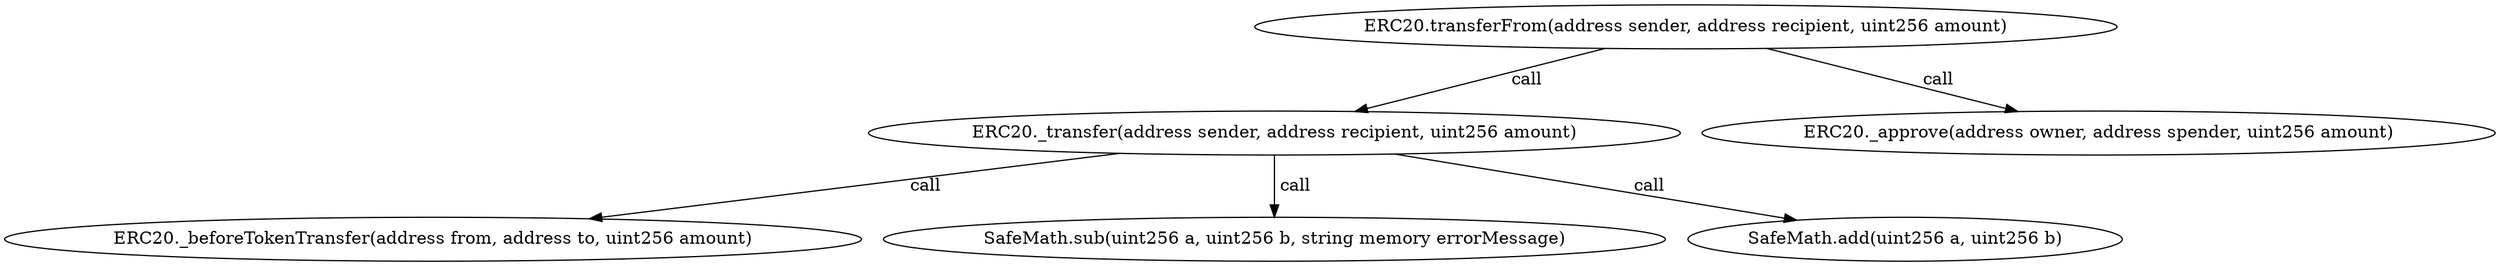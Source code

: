 digraph "" {
	graph [bb="0,0,1709.4,213.6"];
	node [label="\N"];
	"ERC20.transferFrom(address sender, address recipient, uint256 amount)"	 [height=0.5,
		pos="1154.8,195.6",
		width=8.0833];
	"ERC20._transfer(address sender, address recipient, uint256 amount)"	 [height=0.5,
		pos="872.75,106.8",
		width=7.6362];
	"ERC20.transferFrom(address sender, address recipient, uint256 amount)" -> "ERC20._transfer(address sender, address recipient, uint256 amount)" [key=call,
	label=" call",
	lp="1051.6,151.2",
	pos="e,929.04,124.53 1098.4,177.84 1052.3,163.35 987.26,142.86 938.81,127.6"];
"ERC20._approve(address owner, address spender, uint256 amount)" [height=0.5,
	pos="1437.8,106.8",
	width=7.5471];
"ERC20.transferFrom(address sender, address recipient, uint256 amount)" -> "ERC20._approve(address owner, address spender, uint256 amount)" [key=call,
label=" call",
lp="1333.6,151.2",
pos="e,1381.3,124.53 1211.3,177.84 1257.5,163.35 1322.8,142.86 1371.5,127.6"];
"ERC20._beforeTokenTransfer(address from, address to, uint256 amount)" [height=0.5,
pos="294.75,18",
width=8.1875];
"ERC20._transfer(address sender, address recipient, uint256 amount)" -> "ERC20._beforeTokenTransfer(address from, address to, uint256 amount)" [key=call,
label=" call",
lp="647.61,62.4",
pos="e,403.73,34.743 764.71,90.202 664.95,74.874 517.04,52.15 413.88,36.303"];
"SafeMath.sub(uint256 a, uint256 b, string memory errorMessage)" [height=0.5,
pos="872.75,18",
width=7.3612];
"ERC20._transfer(address sender, address recipient, uint256 amount)" -> "SafeMath.sub(uint256 a, uint256 b, string memory errorMessage)" [key=call,
label=" call",
lp="884.61,62.4",
pos="e,872.75,36.072 872.75,88.401 872.75,76.295 872.75,60.208 872.75,46.467"];
"SafeMath.add(uint256 a, uint256 b)" [height=0.5,
pos="1304.8,18",
width=4.1432];
"ERC20._transfer(address sender, address recipient, uint256 amount)" -> "SafeMath.add(uint256 a, uint256 b)" [key=call,
label=" call",
lp="1139.6,62.4",
pos="e,1229,33.563 956.3,89.626 1031.9,74.089 1142.7,51.307 1219,35.631"];
}
